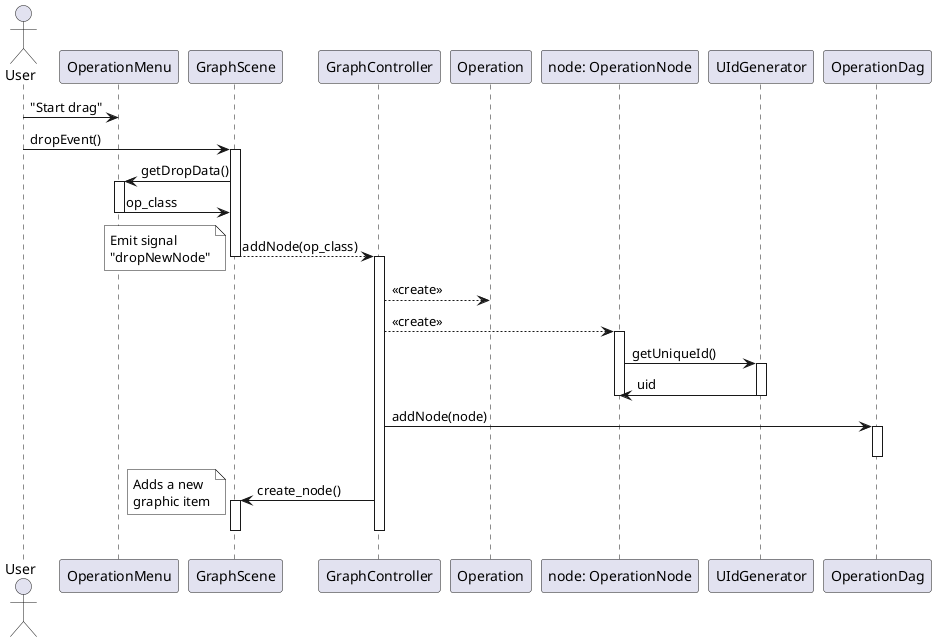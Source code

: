 @startuml operation_add

actor User

User -> OperationMenu: "Start drag"
User -> GraphScene: dropEvent()
activate GraphScene
GraphScene -> OperationMenu: getDropData()
activate OperationMenu
GraphScene <- OperationMenu: op_class
deactivate OperationMenu
GraphScene --> GraphController: addNode(op_class)
deactivate GraphScene
note left #White
Emit signal
"dropNewNode"
endnote
activate GraphController
GraphController --> Operation: <<create>>
GraphController --> "node: OperationNode" as ON: <<create>>
activate ON
ON -> UIdGenerator: getUniqueId()
activate UIdGenerator
ON <- UIdGenerator: uid
deactivate UIdGenerator
deactivate ON
GraphController -> OperationDag: addNode(node)
activate OperationDag
deactivate OperationDag
GraphController -> GraphScene: create_node()
activate GraphScene
note left #White: Adds a new\ngraphic item
deactivate GraphScene
deactivate GraphController

@enduml



@startuml connection_add
actor User

User -> GUI: "Start dragging new edge"
GUI -> GraphScene: start_interactive_edge()
note left #White
Invoked from
mousePressEvent()
in GraphNode class
endnote
activate GraphScene
GraphScene -> "iedge: InteractiveEdge" as iedge: <<create>>
GraphScene -> GraphScene: addItem(iedge)
User -> GUI: "Drop edge on target node"
deactivate GraphScene
GUI -> GraphScene: stop_interactive_edge()
note left #White
Invoked from
mouseReleaseEvent()
in GraphScene class
endnote
activate GraphScene
GraphScene -> GraphController: addEdge(source_slot, target_slot)
activate GraphController
GraphController -> OperationDag: addConnection(source_id, target_id, slot)
activate OperationDag
deactivate OperationDag
GraphController -> GraphScene: create_edge(source_slot, target_slot)
deactivate GraphController
note left #White: Adds a new\ngraphic item as edge
GraphScene -> iedge: <<destroy>>
activate iedge
destroy iedge
deactivate GraphScene

@enduml



@startuml operation_config
actor User

User -> GraphScene: "Double click on operation"
activate GraphScene
GraphScene --> GraphController: startEditNode(node_id: int)
note left #White
Emit signal 
"editModeEnabled"
endnote
deactivate GraphScene
activate GraphController
GraphController -> OperationDag: _getitem_(node_id: int)
activate OperationDag
GraphController <- OperationDag: node: OperationNode
deactivate OperationDag
GraphController -> Operation: getEditor()
activate Operation
Operation -> GraphController: editor: AbsOperationEditor
deactivate Operation
GraphController -> AbsOperationEditor: setUpEditor()
activate AbsOperationEditor
deactivate AbsOperationEditor
GraphController -> Operation: getOptions()
activate Operation
GraphController <- Operation: options
deactivate Operation
GraphController -> AbsOperationEditor: setOptions(options)
activate AbsOperationEditor
deactivate AbsOperationEditor
GraphController -> Operation: injectEditor(editor)
activate Operation
deactivate Operation
GraphController --> AbsOperationEditor: show()
activate AbsOperationEditor
deactivate AbsOperationEditor
deactivate GraphController
@enduml


@startuml controller_accept

actor User

User -> AbsOperationEditor: Click "Ok"
activate AbsOperationEditor
AbsOperationEditor --> GraphController: onEditAccept()
note left #White
Emit signal 
"accept"
endnote
deactivate AbsOperationEditor
activate GraphController
GraphController -> AbsOperationEditor: getOptions()
activate AbsOperationEditor
GraphController <- AbsOperationEditor: options
deactivate AbsOperationEditor
GraphController -> OperationDag: updateNodeOptions(id, options)
activate OperationDag
OperationDag -> Operation: setOptions(options)
activate Operation
deactivate Operation
OperationDag -> OperationDag: update_descendants(id)
GraphController <-[hidden] OperationDag
deactivate OperationDag
GraphController -> AbsOperationEditor: <<destroy>>
note right #White
Close editor
and delete it
endnote
activate AbsOperationEditor
destroy AbsOperationEditor
deactivate GraphController

@enduml


@startuml controller_error_handling

actor User

User -> AbsOperationEditor: Click "Ok"
activate AbsOperationEditor
AbsOperationEditor --> GraphController: onEditAccept()
deactivate AbsOperationEditor
activate GraphController
GraphController -> AbsOperationEditor: getOptions()
activate AbsOperationEditor
GraphController <- AbsOperationEditor: options
deactivate AbsOperationEditor
GraphController -> OperationDag: updateNodeOptions(id, options)
activate OperationDag
OperationDag -> Operation: setOptions(options)
activate Operation
GraphController <- Operation: <font color=red><b>err: OptionValidationError</b></font>
deactivate Operation
deactivate OperationDag
GraphController -> AbsOperationEditor: handleErrors(err)
activate AbsOperationEditor
deactivate AbsOperationEditor
deactivate GraphController

@enduml


@startuml actionwrapper_apply

actor User

User -> GUI: Click "Apply"
GUI --> MainWindow: executeOperation()
note left #White
Emit signal
"operationRequest"
endnote
activate MainWindow
MainWindow --> OperationAction: <<create>>
MainWindow -> OperationAction: startOperation()
activate OperationAction
OperationAction -> Operation: <<create>>
OperationAction --> OperationWrapper: <<create>>
OperationAction -> OperationWrapper: start()
activate OperationWrapper

OperationWrapper -> Operation: getEditor()
activate Operation
OperationWrapper <- Operation: editor: AbsOperationEditor
deactivate Operation
OperationWrapper -> AbsOperationEditor: setUpEditor()
activate AbsOperationEditor
deactivate AbsOperationEditor
OperationWrapper -> Operation: getOptions()
activate Operation
OperationWrapper <- Operation: options
deactivate Operation
OperationWrapper -> AbsOperationEditor: setOptions(options)
activate AbsOperationEditor
deactivate AbsOperationEditor
OperationWrapper -> Operation: injectEditor(editor)
activate Operation
deactivate Operation
OperationWrapper --> AbsOperationEditor: show()
note right #White: Editor is visible
activate AbsOperationEditor
deactivate OperationWrapper
deactivate OperationAction
deactivate MainWindow
deactivate AbsOperationEditor

@enduml

@startuml actionwrapper_confirm

actor User

User -> AbsOperationEditor: Click "Ok"
activate AbsOperationEditor
AbsOperationEditor --> OperationAction: onAcceptEditor()
note left #White
Emit signal 
"accept"
endnote
deactivate AbsOperationEditor
activate OperationAction
OperationAction -> AbsOperationEditor: getOptions()
activate AbsOperationEditor
OperationAction <- AbsOperationEditor: options
deactivate AbsOperationEditor
OperationAction --> OperationAction: emit\n"wrapperStateChanged"
note left #White
Signal that the
operation started
endnote
OperationAction --> "w: Worker": <<create>>
OperationAction --> QThreadPool: start(w)
activate QThreadPool
OperationAction --> AbsOperationEditor: hide()
activate AbsOperationEditor
deactivate AbsOperationEditor
deactivate QThreadPool
deactivate OperationAction

@enduml